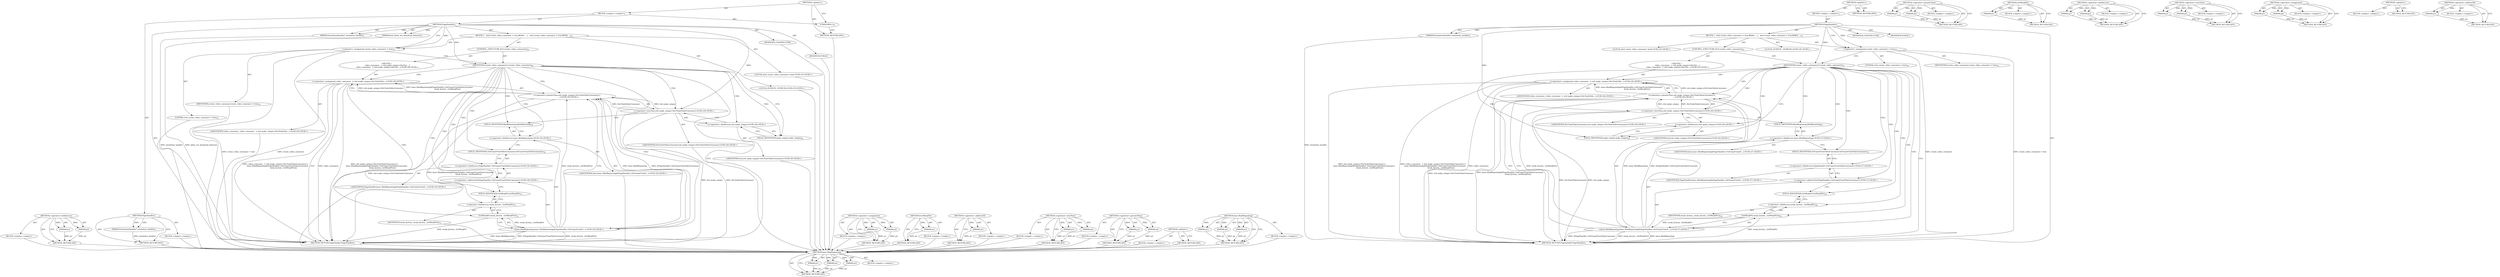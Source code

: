 digraph "base.BindRepeating" {
vulnerable_86 [label=<(METHOD,base.BindRepeating)>];
vulnerable_87 [label=<(PARAM,p1)>];
vulnerable_88 [label=<(PARAM,p2)>];
vulnerable_89 [label=<(PARAM,p3)>];
vulnerable_90 [label=<(BLOCK,&lt;empty&gt;,&lt;empty&gt;)>];
vulnerable_91 [label=<(METHOD_RETURN,ANY)>];
vulnerable_6 [label=<(METHOD,&lt;global&gt;)<SUB>1</SUB>>];
vulnerable_7 [label=<(BLOCK,&lt;empty&gt;,&lt;empty&gt;)<SUB>1</SUB>>];
vulnerable_8 [label=<(METHOD,PageHandler)<SUB>1</SUB>>];
vulnerable_9 [label=<(PARAM,EmulationHandler* emulation_handler)<SUB>1</SUB>>];
vulnerable_10 [label=<(BLOCK,{
   bool create_video_consumer = true;
#ifdef ...,{
   bool create_video_consumer = true;
#ifdef ...)<SUB>19</SUB>>];
vulnerable_11 [label="<(LOCAL,bool create_video_consumer: bool)<SUB>20</SUB>>"];
vulnerable_12 [label=<(&lt;operator&gt;.assignment,create_video_consumer = true)<SUB>20</SUB>>];
vulnerable_13 [label=<(IDENTIFIER,create_video_consumer,create_video_consumer = true)<SUB>20</SUB>>];
vulnerable_14 [label=<(LITERAL,true,create_video_consumer = true)<SUB>20</SUB>>];
vulnerable_15 [label=<(CONTROL_STRUCTURE,IF,if (create_video_consumer))<SUB>25</SUB>>];
vulnerable_16 [label=<(IDENTIFIER,create_video_consumer,if (create_video_consumer))<SUB>25</SUB>>];
vulnerable_17 [label="<(BLOCK,{
    video_consumer_ = std::make_unique&lt;DevToo...,{
    video_consumer_ = std::make_unique&lt;DevToo...)<SUB>25</SUB>>"];
vulnerable_18 [label="<(&lt;operator&gt;.assignment,video_consumer_ = std::make_unique&lt;DevToolsVide...)<SUB>26</SUB>>"];
vulnerable_19 [label="<(IDENTIFIER,video_consumer_,video_consumer_ = std::make_unique&lt;DevToolsVide...)<SUB>26</SUB>>"];
vulnerable_20 [label="<(&lt;operator&gt;.greaterThan,std::make_unique&lt;DevToolsVideoConsumer&gt;(
      ...)<SUB>26</SUB>>"];
vulnerable_21 [label="<(&lt;operator&gt;.lessThan,std::make_unique&lt;DevToolsVideoConsumer)<SUB>26</SUB>>"];
vulnerable_22 [label="<(&lt;operator&gt;.fieldAccess,std::make_unique)<SUB>26</SUB>>"];
vulnerable_23 [label="<(IDENTIFIER,std,std::make_unique&lt;DevToolsVideoConsumer)<SUB>26</SUB>>"];
vulnerable_24 [label=<(FIELD_IDENTIFIER,make_unique,make_unique)<SUB>26</SUB>>];
vulnerable_25 [label="<(IDENTIFIER,DevToolsVideoConsumer,std::make_unique&lt;DevToolsVideoConsumer)<SUB>26</SUB>>"];
vulnerable_26 [label="<(base.BindRepeating,base::BindRepeating(&amp;PageHandler::OnFrameFromVi...)<SUB>27</SUB>>"];
vulnerable_27 [label="<(&lt;operator&gt;.fieldAccess,base::BindRepeating)<SUB>27</SUB>>"];
vulnerable_28 [label="<(IDENTIFIER,base,base::BindRepeating(&amp;PageHandler::OnFrameFromVi...)<SUB>27</SUB>>"];
vulnerable_29 [label=<(FIELD_IDENTIFIER,BindRepeating,BindRepeating)<SUB>27</SUB>>];
vulnerable_30 [label="<(&lt;operator&gt;.addressOf,&amp;PageHandler::OnFrameFromVideoConsumer)<SUB>27</SUB>>"];
vulnerable_31 [label="<(&lt;operator&gt;.fieldAccess,PageHandler::OnFrameFromVideoConsumer)<SUB>27</SUB>>"];
vulnerable_32 [label="<(IDENTIFIER,PageHandler,base::BindRepeating(&amp;PageHandler::OnFrameFromVi...)<SUB>27</SUB>>"];
vulnerable_33 [label=<(FIELD_IDENTIFIER,OnFrameFromVideoConsumer,OnFrameFromVideoConsumer)<SUB>27</SUB>>];
vulnerable_34 [label=<(GetWeakPtr,weak_factory_.GetWeakPtr())<SUB>28</SUB>>];
vulnerable_35 [label=<(&lt;operator&gt;.fieldAccess,weak_factory_.GetWeakPtr)<SUB>28</SUB>>];
vulnerable_36 [label=<(IDENTIFIER,weak_factory_,weak_factory_.GetWeakPtr())<SUB>28</SUB>>];
vulnerable_37 [label=<(FIELD_IDENTIFIER,GetWeakPtr,GetWeakPtr)<SUB>28</SUB>>];
vulnerable_38 [label="<(LOCAL,DCHECK : DCHECK)<SUB>30</SUB>>"];
vulnerable_39 [label=<(MODIFIER,CONSTRUCTOR)>];
vulnerable_40 [label=<(MODIFIER,PUBLIC)>];
vulnerable_41 [label=<(METHOD_RETURN,PageHandler.PageHandler)<SUB>1</SUB>>];
vulnerable_43 [label=<(METHOD_RETURN,ANY)<SUB>1</SUB>>];
vulnerable_71 [label=<(METHOD,&lt;operator&gt;.greaterThan)>];
vulnerable_72 [label=<(PARAM,p1)>];
vulnerable_73 [label=<(PARAM,p2)>];
vulnerable_74 [label=<(BLOCK,&lt;empty&gt;,&lt;empty&gt;)>];
vulnerable_75 [label=<(METHOD_RETURN,ANY)>];
vulnerable_96 [label=<(METHOD,GetWeakPtr)>];
vulnerable_97 [label=<(PARAM,p1)>];
vulnerable_98 [label=<(BLOCK,&lt;empty&gt;,&lt;empty&gt;)>];
vulnerable_99 [label=<(METHOD_RETURN,ANY)>];
vulnerable_81 [label=<(METHOD,&lt;operator&gt;.fieldAccess)>];
vulnerable_82 [label=<(PARAM,p1)>];
vulnerable_83 [label=<(PARAM,p2)>];
vulnerable_84 [label=<(BLOCK,&lt;empty&gt;,&lt;empty&gt;)>];
vulnerable_85 [label=<(METHOD_RETURN,ANY)>];
vulnerable_76 [label=<(METHOD,&lt;operator&gt;.lessThan)>];
vulnerable_77 [label=<(PARAM,p1)>];
vulnerable_78 [label=<(PARAM,p2)>];
vulnerable_79 [label=<(BLOCK,&lt;empty&gt;,&lt;empty&gt;)>];
vulnerable_80 [label=<(METHOD_RETURN,ANY)>];
vulnerable_66 [label=<(METHOD,&lt;operator&gt;.assignment)>];
vulnerable_67 [label=<(PARAM,p1)>];
vulnerable_68 [label=<(PARAM,p2)>];
vulnerable_69 [label=<(BLOCK,&lt;empty&gt;,&lt;empty&gt;)>];
vulnerable_70 [label=<(METHOD_RETURN,ANY)>];
vulnerable_60 [label=<(METHOD,&lt;global&gt;)<SUB>1</SUB>>];
vulnerable_61 [label=<(BLOCK,&lt;empty&gt;,&lt;empty&gt;)>];
vulnerable_62 [label=<(METHOD_RETURN,ANY)>];
vulnerable_92 [label=<(METHOD,&lt;operator&gt;.addressOf)>];
vulnerable_93 [label=<(PARAM,p1)>];
vulnerable_94 [label=<(BLOCK,&lt;empty&gt;,&lt;empty&gt;)>];
vulnerable_95 [label=<(METHOD_RETURN,ANY)>];
fixed_88 [label=<(METHOD,&lt;operator&gt;.fieldAccess)>];
fixed_89 [label=<(PARAM,p1)>];
fixed_90 [label=<(PARAM,p2)>];
fixed_91 [label=<(BLOCK,&lt;empty&gt;,&lt;empty&gt;)>];
fixed_92 [label=<(METHOD_RETURN,ANY)>];
fixed_6 [label=<(METHOD,&lt;global&gt;)<SUB>1</SUB>>];
fixed_7 [label=<(BLOCK,&lt;empty&gt;,&lt;empty&gt;)<SUB>1</SUB>>];
fixed_8 [label=<(METHOD,PageHandler)<SUB>1</SUB>>];
fixed_9 [label=<(PARAM,EmulationHandler* emulation_handler)<SUB>1</SUB>>];
fixed_10 [label=<(BLOCK,&lt;empty&gt;,&lt;empty&gt;)>];
fixed_11 [label=<(METHOD_RETURN,ANY)<SUB>1</SUB>>];
fixed_13 [label=<(UNKNOWN,),))<SUB>1</SUB>>];
fixed_14 [label=<(METHOD,PageHandler)<SUB>2</SUB>>];
fixed_15 [label=<(PARAM,EmulationHandler* emulation_handler)<SUB>2</SUB>>];
fixed_16 [label=<(PARAM,bool allow_set_download_behavior)<SUB>3</SUB>>];
fixed_17 [label=<(BLOCK,{
   bool create_video_consumer = true;
#ifdef ...,{
   bool create_video_consumer = true;
#ifdef ...)<SUB>22</SUB>>];
fixed_18 [label="<(LOCAL,bool create_video_consumer: bool)<SUB>23</SUB>>"];
fixed_19 [label=<(&lt;operator&gt;.assignment,create_video_consumer = true)<SUB>23</SUB>>];
fixed_20 [label=<(IDENTIFIER,create_video_consumer,create_video_consumer = true)<SUB>23</SUB>>];
fixed_21 [label=<(LITERAL,true,create_video_consumer = true)<SUB>23</SUB>>];
fixed_22 [label=<(CONTROL_STRUCTURE,IF,if (create_video_consumer))<SUB>28</SUB>>];
fixed_23 [label=<(IDENTIFIER,create_video_consumer,if (create_video_consumer))<SUB>28</SUB>>];
fixed_24 [label="<(BLOCK,{
    video_consumer_ = std::make_unique&lt;DevToo...,{
    video_consumer_ = std::make_unique&lt;DevToo...)<SUB>28</SUB>>"];
fixed_25 [label="<(&lt;operator&gt;.assignment,video_consumer_ = std::make_unique&lt;DevToolsVide...)<SUB>29</SUB>>"];
fixed_26 [label="<(IDENTIFIER,video_consumer_,video_consumer_ = std::make_unique&lt;DevToolsVide...)<SUB>29</SUB>>"];
fixed_27 [label="<(&lt;operator&gt;.greaterThan,std::make_unique&lt;DevToolsVideoConsumer&gt;(
      ...)<SUB>29</SUB>>"];
fixed_28 [label="<(&lt;operator&gt;.lessThan,std::make_unique&lt;DevToolsVideoConsumer)<SUB>29</SUB>>"];
fixed_29 [label="<(&lt;operator&gt;.fieldAccess,std::make_unique)<SUB>29</SUB>>"];
fixed_30 [label="<(IDENTIFIER,std,std::make_unique&lt;DevToolsVideoConsumer)<SUB>29</SUB>>"];
fixed_31 [label=<(FIELD_IDENTIFIER,make_unique,make_unique)<SUB>29</SUB>>];
fixed_32 [label="<(IDENTIFIER,DevToolsVideoConsumer,std::make_unique&lt;DevToolsVideoConsumer)<SUB>29</SUB>>"];
fixed_33 [label="<(base.BindRepeating,base::BindRepeating(&amp;PageHandler::OnFrameFromVi...)<SUB>30</SUB>>"];
fixed_34 [label="<(&lt;operator&gt;.fieldAccess,base::BindRepeating)<SUB>30</SUB>>"];
fixed_35 [label="<(IDENTIFIER,base,base::BindRepeating(&amp;PageHandler::OnFrameFromVi...)<SUB>30</SUB>>"];
fixed_36 [label=<(FIELD_IDENTIFIER,BindRepeating,BindRepeating)<SUB>30</SUB>>];
fixed_37 [label="<(&lt;operator&gt;.addressOf,&amp;PageHandler::OnFrameFromVideoConsumer)<SUB>30</SUB>>"];
fixed_38 [label="<(&lt;operator&gt;.fieldAccess,PageHandler::OnFrameFromVideoConsumer)<SUB>30</SUB>>"];
fixed_39 [label="<(IDENTIFIER,PageHandler,base::BindRepeating(&amp;PageHandler::OnFrameFromVi...)<SUB>30</SUB>>"];
fixed_40 [label=<(FIELD_IDENTIFIER,OnFrameFromVideoConsumer,OnFrameFromVideoConsumer)<SUB>30</SUB>>];
fixed_41 [label=<(GetWeakPtr,weak_factory_.GetWeakPtr())<SUB>31</SUB>>];
fixed_42 [label=<(&lt;operator&gt;.fieldAccess,weak_factory_.GetWeakPtr)<SUB>31</SUB>>];
fixed_43 [label=<(IDENTIFIER,weak_factory_,weak_factory_.GetWeakPtr())<SUB>31</SUB>>];
fixed_44 [label=<(FIELD_IDENTIFIER,GetWeakPtr,GetWeakPtr)<SUB>31</SUB>>];
fixed_45 [label="<(LOCAL,DCHECK : DCHECK)<SUB>33</SUB>>"];
fixed_46 [label=<(MODIFIER,CONSTRUCTOR)>];
fixed_47 [label=<(MODIFIER,PUBLIC)>];
fixed_48 [label=<(METHOD_RETURN,PageHandler.PageHandler)<SUB>2</SUB>>];
fixed_50 [label=<(METHOD_RETURN,ANY)<SUB>1</SUB>>];
fixed_73 [label=<(METHOD,&lt;operator&gt;.assignment)>];
fixed_74 [label=<(PARAM,p1)>];
fixed_75 [label=<(PARAM,p2)>];
fixed_76 [label=<(BLOCK,&lt;empty&gt;,&lt;empty&gt;)>];
fixed_77 [label=<(METHOD_RETURN,ANY)>];
fixed_103 [label=<(METHOD,GetWeakPtr)>];
fixed_104 [label=<(PARAM,p1)>];
fixed_105 [label=<(BLOCK,&lt;empty&gt;,&lt;empty&gt;)>];
fixed_106 [label=<(METHOD_RETURN,ANY)>];
fixed_99 [label=<(METHOD,&lt;operator&gt;.addressOf)>];
fixed_100 [label=<(PARAM,p1)>];
fixed_101 [label=<(BLOCK,&lt;empty&gt;,&lt;empty&gt;)>];
fixed_102 [label=<(METHOD_RETURN,ANY)>];
fixed_83 [label=<(METHOD,&lt;operator&gt;.lessThan)>];
fixed_84 [label=<(PARAM,p1)>];
fixed_85 [label=<(PARAM,p2)>];
fixed_86 [label=<(BLOCK,&lt;empty&gt;,&lt;empty&gt;)>];
fixed_87 [label=<(METHOD_RETURN,ANY)>];
fixed_78 [label=<(METHOD,&lt;operator&gt;.greaterThan)>];
fixed_79 [label=<(PARAM,p1)>];
fixed_80 [label=<(PARAM,p2)>];
fixed_81 [label=<(BLOCK,&lt;empty&gt;,&lt;empty&gt;)>];
fixed_82 [label=<(METHOD_RETURN,ANY)>];
fixed_67 [label=<(METHOD,&lt;global&gt;)<SUB>1</SUB>>];
fixed_68 [label=<(BLOCK,&lt;empty&gt;,&lt;empty&gt;)>];
fixed_69 [label=<(METHOD_RETURN,ANY)>];
fixed_93 [label=<(METHOD,base.BindRepeating)>];
fixed_94 [label=<(PARAM,p1)>];
fixed_95 [label=<(PARAM,p2)>];
fixed_96 [label=<(PARAM,p3)>];
fixed_97 [label=<(BLOCK,&lt;empty&gt;,&lt;empty&gt;)>];
fixed_98 [label=<(METHOD_RETURN,ANY)>];
vulnerable_86 -> vulnerable_87  [key=0, label="AST: "];
vulnerable_86 -> vulnerable_87  [key=1, label="DDG: "];
vulnerable_86 -> vulnerable_90  [key=0, label="AST: "];
vulnerable_86 -> vulnerable_88  [key=0, label="AST: "];
vulnerable_86 -> vulnerable_88  [key=1, label="DDG: "];
vulnerable_86 -> vulnerable_91  [key=0, label="AST: "];
vulnerable_86 -> vulnerable_91  [key=1, label="CFG: "];
vulnerable_86 -> vulnerable_89  [key=0, label="AST: "];
vulnerable_86 -> vulnerable_89  [key=1, label="DDG: "];
vulnerable_87 -> vulnerable_91  [key=0, label="DDG: p1"];
vulnerable_88 -> vulnerable_91  [key=0, label="DDG: p2"];
vulnerable_89 -> vulnerable_91  [key=0, label="DDG: p3"];
vulnerable_6 -> vulnerable_7  [key=0, label="AST: "];
vulnerable_6 -> vulnerable_43  [key=0, label="AST: "];
vulnerable_6 -> vulnerable_43  [key=1, label="CFG: "];
vulnerable_7 -> vulnerable_8  [key=0, label="AST: "];
vulnerable_8 -> vulnerable_9  [key=0, label="AST: "];
vulnerable_8 -> vulnerable_9  [key=1, label="DDG: "];
vulnerable_8 -> vulnerable_10  [key=0, label="AST: "];
vulnerable_8 -> vulnerable_39  [key=0, label="AST: "];
vulnerable_8 -> vulnerable_40  [key=0, label="AST: "];
vulnerable_8 -> vulnerable_41  [key=0, label="AST: "];
vulnerable_8 -> vulnerable_12  [key=0, label="CFG: "];
vulnerable_8 -> vulnerable_12  [key=1, label="DDG: "];
vulnerable_8 -> vulnerable_16  [key=0, label="DDG: "];
vulnerable_8 -> vulnerable_21  [key=0, label="DDG: "];
vulnerable_9 -> vulnerable_41  [key=0, label="DDG: emulation_handler"];
vulnerable_10 -> vulnerable_11  [key=0, label="AST: "];
vulnerable_10 -> vulnerable_12  [key=0, label="AST: "];
vulnerable_10 -> vulnerable_15  [key=0, label="AST: "];
vulnerable_10 -> vulnerable_38  [key=0, label="AST: "];
vulnerable_12 -> vulnerable_13  [key=0, label="AST: "];
vulnerable_12 -> vulnerable_14  [key=0, label="AST: "];
vulnerable_12 -> vulnerable_16  [key=0, label="CFG: "];
vulnerable_12 -> vulnerable_41  [key=0, label="DDG: create_video_consumer"];
vulnerable_12 -> vulnerable_41  [key=1, label="DDG: create_video_consumer = true"];
vulnerable_15 -> vulnerable_16  [key=0, label="AST: "];
vulnerable_15 -> vulnerable_17  [key=0, label="AST: "];
vulnerable_16 -> vulnerable_41  [key=0, label="CFG: "];
vulnerable_16 -> vulnerable_24  [key=0, label="CFG: "];
vulnerable_16 -> vulnerable_24  [key=1, label="CDG: "];
vulnerable_16 -> vulnerable_30  [key=0, label="CDG: "];
vulnerable_16 -> vulnerable_29  [key=0, label="CDG: "];
vulnerable_16 -> vulnerable_34  [key=0, label="CDG: "];
vulnerable_16 -> vulnerable_21  [key=0, label="CDG: "];
vulnerable_16 -> vulnerable_18  [key=0, label="CDG: "];
vulnerable_16 -> vulnerable_33  [key=0, label="CDG: "];
vulnerable_16 -> vulnerable_26  [key=0, label="CDG: "];
vulnerable_16 -> vulnerable_35  [key=0, label="CDG: "];
vulnerable_16 -> vulnerable_37  [key=0, label="CDG: "];
vulnerable_16 -> vulnerable_20  [key=0, label="CDG: "];
vulnerable_16 -> vulnerable_22  [key=0, label="CDG: "];
vulnerable_16 -> vulnerable_27  [key=0, label="CDG: "];
vulnerable_16 -> vulnerable_31  [key=0, label="CDG: "];
vulnerable_17 -> vulnerable_18  [key=0, label="AST: "];
vulnerable_18 -> vulnerable_19  [key=0, label="AST: "];
vulnerable_18 -> vulnerable_20  [key=0, label="AST: "];
vulnerable_18 -> vulnerable_41  [key=0, label="CFG: "];
vulnerable_18 -> vulnerable_41  [key=1, label="DDG: std::make_unique&lt;DevToolsVideoConsumer&gt;(
        base::BindRepeating(&amp;PageHandler::OnFrameFromVideoConsumer,
                            weak_factory_.GetWeakPtr()))"];
vulnerable_18 -> vulnerable_41  [key=2, label="DDG: video_consumer_ = std::make_unique&lt;DevToolsVideoConsumer&gt;(
        base::BindRepeating(&amp;PageHandler::OnFrameFromVideoConsumer,
                            weak_factory_.GetWeakPtr()))"];
vulnerable_18 -> vulnerable_41  [key=3, label="DDG: video_consumer_"];
vulnerable_20 -> vulnerable_21  [key=0, label="AST: "];
vulnerable_20 -> vulnerable_26  [key=0, label="AST: "];
vulnerable_20 -> vulnerable_18  [key=0, label="CFG: "];
vulnerable_20 -> vulnerable_18  [key=1, label="DDG: std::make_unique&lt;DevToolsVideoConsumer"];
vulnerable_20 -> vulnerable_18  [key=2, label="DDG: base::BindRepeating(&amp;PageHandler::OnFrameFromVideoConsumer,
                            weak_factory_.GetWeakPtr())"];
vulnerable_20 -> vulnerable_41  [key=0, label="DDG: std::make_unique&lt;DevToolsVideoConsumer"];
vulnerable_20 -> vulnerable_41  [key=1, label="DDG: base::BindRepeating(&amp;PageHandler::OnFrameFromVideoConsumer,
                            weak_factory_.GetWeakPtr())"];
vulnerable_21 -> vulnerable_22  [key=0, label="AST: "];
vulnerable_21 -> vulnerable_25  [key=0, label="AST: "];
vulnerable_21 -> vulnerable_29  [key=0, label="CFG: "];
vulnerable_21 -> vulnerable_41  [key=0, label="DDG: std::make_unique"];
vulnerable_21 -> vulnerable_41  [key=1, label="DDG: DevToolsVideoConsumer"];
vulnerable_21 -> vulnerable_20  [key=0, label="DDG: std::make_unique"];
vulnerable_21 -> vulnerable_20  [key=1, label="DDG: DevToolsVideoConsumer"];
vulnerable_22 -> vulnerable_23  [key=0, label="AST: "];
vulnerable_22 -> vulnerable_24  [key=0, label="AST: "];
vulnerable_22 -> vulnerable_21  [key=0, label="CFG: "];
vulnerable_24 -> vulnerable_22  [key=0, label="CFG: "];
vulnerable_26 -> vulnerable_27  [key=0, label="AST: "];
vulnerable_26 -> vulnerable_30  [key=0, label="AST: "];
vulnerable_26 -> vulnerable_34  [key=0, label="AST: "];
vulnerable_26 -> vulnerable_20  [key=0, label="CFG: "];
vulnerable_26 -> vulnerable_20  [key=1, label="DDG: base::BindRepeating"];
vulnerable_26 -> vulnerable_20  [key=2, label="DDG: &amp;PageHandler::OnFrameFromVideoConsumer"];
vulnerable_26 -> vulnerable_20  [key=3, label="DDG: weak_factory_.GetWeakPtr()"];
vulnerable_26 -> vulnerable_41  [key=0, label="DDG: base::BindRepeating"];
vulnerable_26 -> vulnerable_41  [key=1, label="DDG: &amp;PageHandler::OnFrameFromVideoConsumer"];
vulnerable_26 -> vulnerable_41  [key=2, label="DDG: weak_factory_.GetWeakPtr()"];
vulnerable_27 -> vulnerable_28  [key=0, label="AST: "];
vulnerable_27 -> vulnerable_29  [key=0, label="AST: "];
vulnerable_27 -> vulnerable_33  [key=0, label="CFG: "];
vulnerable_29 -> vulnerable_27  [key=0, label="CFG: "];
vulnerable_30 -> vulnerable_31  [key=0, label="AST: "];
vulnerable_30 -> vulnerable_37  [key=0, label="CFG: "];
vulnerable_31 -> vulnerable_32  [key=0, label="AST: "];
vulnerable_31 -> vulnerable_33  [key=0, label="AST: "];
vulnerable_31 -> vulnerable_30  [key=0, label="CFG: "];
vulnerable_33 -> vulnerable_31  [key=0, label="CFG: "];
vulnerable_34 -> vulnerable_35  [key=0, label="AST: "];
vulnerable_34 -> vulnerable_26  [key=0, label="CFG: "];
vulnerable_34 -> vulnerable_26  [key=1, label="DDG: weak_factory_.GetWeakPtr"];
vulnerable_34 -> vulnerable_41  [key=0, label="DDG: weak_factory_.GetWeakPtr"];
vulnerable_35 -> vulnerable_36  [key=0, label="AST: "];
vulnerable_35 -> vulnerable_37  [key=0, label="AST: "];
vulnerable_35 -> vulnerable_34  [key=0, label="CFG: "];
vulnerable_37 -> vulnerable_35  [key=0, label="CFG: "];
vulnerable_71 -> vulnerable_72  [key=0, label="AST: "];
vulnerable_71 -> vulnerable_72  [key=1, label="DDG: "];
vulnerable_71 -> vulnerable_74  [key=0, label="AST: "];
vulnerable_71 -> vulnerable_73  [key=0, label="AST: "];
vulnerable_71 -> vulnerable_73  [key=1, label="DDG: "];
vulnerable_71 -> vulnerable_75  [key=0, label="AST: "];
vulnerable_71 -> vulnerable_75  [key=1, label="CFG: "];
vulnerable_72 -> vulnerable_75  [key=0, label="DDG: p1"];
vulnerable_73 -> vulnerable_75  [key=0, label="DDG: p2"];
vulnerable_96 -> vulnerable_97  [key=0, label="AST: "];
vulnerable_96 -> vulnerable_97  [key=1, label="DDG: "];
vulnerable_96 -> vulnerable_98  [key=0, label="AST: "];
vulnerable_96 -> vulnerable_99  [key=0, label="AST: "];
vulnerable_96 -> vulnerable_99  [key=1, label="CFG: "];
vulnerable_97 -> vulnerable_99  [key=0, label="DDG: p1"];
vulnerable_81 -> vulnerable_82  [key=0, label="AST: "];
vulnerable_81 -> vulnerable_82  [key=1, label="DDG: "];
vulnerable_81 -> vulnerable_84  [key=0, label="AST: "];
vulnerable_81 -> vulnerable_83  [key=0, label="AST: "];
vulnerable_81 -> vulnerable_83  [key=1, label="DDG: "];
vulnerable_81 -> vulnerable_85  [key=0, label="AST: "];
vulnerable_81 -> vulnerable_85  [key=1, label="CFG: "];
vulnerable_82 -> vulnerable_85  [key=0, label="DDG: p1"];
vulnerable_83 -> vulnerable_85  [key=0, label="DDG: p2"];
vulnerable_76 -> vulnerable_77  [key=0, label="AST: "];
vulnerable_76 -> vulnerable_77  [key=1, label="DDG: "];
vulnerable_76 -> vulnerable_79  [key=0, label="AST: "];
vulnerable_76 -> vulnerable_78  [key=0, label="AST: "];
vulnerable_76 -> vulnerable_78  [key=1, label="DDG: "];
vulnerable_76 -> vulnerable_80  [key=0, label="AST: "];
vulnerable_76 -> vulnerable_80  [key=1, label="CFG: "];
vulnerable_77 -> vulnerable_80  [key=0, label="DDG: p1"];
vulnerable_78 -> vulnerable_80  [key=0, label="DDG: p2"];
vulnerable_66 -> vulnerable_67  [key=0, label="AST: "];
vulnerable_66 -> vulnerable_67  [key=1, label="DDG: "];
vulnerable_66 -> vulnerable_69  [key=0, label="AST: "];
vulnerable_66 -> vulnerable_68  [key=0, label="AST: "];
vulnerable_66 -> vulnerable_68  [key=1, label="DDG: "];
vulnerable_66 -> vulnerable_70  [key=0, label="AST: "];
vulnerable_66 -> vulnerable_70  [key=1, label="CFG: "];
vulnerable_67 -> vulnerable_70  [key=0, label="DDG: p1"];
vulnerable_68 -> vulnerable_70  [key=0, label="DDG: p2"];
vulnerable_60 -> vulnerable_61  [key=0, label="AST: "];
vulnerable_60 -> vulnerable_62  [key=0, label="AST: "];
vulnerable_60 -> vulnerable_62  [key=1, label="CFG: "];
vulnerable_92 -> vulnerable_93  [key=0, label="AST: "];
vulnerable_92 -> vulnerable_93  [key=1, label="DDG: "];
vulnerable_92 -> vulnerable_94  [key=0, label="AST: "];
vulnerable_92 -> vulnerable_95  [key=0, label="AST: "];
vulnerable_92 -> vulnerable_95  [key=1, label="CFG: "];
vulnerable_93 -> vulnerable_95  [key=0, label="DDG: p1"];
fixed_88 -> fixed_89  [key=0, label="AST: "];
fixed_88 -> fixed_89  [key=1, label="DDG: "];
fixed_88 -> fixed_91  [key=0, label="AST: "];
fixed_88 -> fixed_90  [key=0, label="AST: "];
fixed_88 -> fixed_90  [key=1, label="DDG: "];
fixed_88 -> fixed_92  [key=0, label="AST: "];
fixed_88 -> fixed_92  [key=1, label="CFG: "];
fixed_89 -> fixed_92  [key=0, label="DDG: p1"];
fixed_90 -> fixed_92  [key=0, label="DDG: p2"];
fixed_91 -> vulnerable_86  [key=0];
fixed_92 -> vulnerable_86  [key=0];
fixed_6 -> fixed_7  [key=0, label="AST: "];
fixed_6 -> fixed_50  [key=0, label="AST: "];
fixed_6 -> fixed_13  [key=0, label="CFG: "];
fixed_7 -> fixed_8  [key=0, label="AST: "];
fixed_7 -> fixed_13  [key=0, label="AST: "];
fixed_7 -> fixed_14  [key=0, label="AST: "];
fixed_8 -> fixed_9  [key=0, label="AST: "];
fixed_8 -> fixed_9  [key=1, label="DDG: "];
fixed_8 -> fixed_10  [key=0, label="AST: "];
fixed_8 -> fixed_11  [key=0, label="AST: "];
fixed_8 -> fixed_11  [key=1, label="CFG: "];
fixed_9 -> fixed_11  [key=0, label="DDG: emulation_handler"];
fixed_10 -> vulnerable_86  [key=0];
fixed_11 -> vulnerable_86  [key=0];
fixed_13 -> fixed_50  [key=0, label="CFG: "];
fixed_14 -> fixed_15  [key=0, label="AST: "];
fixed_14 -> fixed_15  [key=1, label="DDG: "];
fixed_14 -> fixed_16  [key=0, label="AST: "];
fixed_14 -> fixed_16  [key=1, label="DDG: "];
fixed_14 -> fixed_17  [key=0, label="AST: "];
fixed_14 -> fixed_46  [key=0, label="AST: "];
fixed_14 -> fixed_47  [key=0, label="AST: "];
fixed_14 -> fixed_48  [key=0, label="AST: "];
fixed_14 -> fixed_19  [key=0, label="CFG: "];
fixed_14 -> fixed_19  [key=1, label="DDG: "];
fixed_14 -> fixed_23  [key=0, label="DDG: "];
fixed_14 -> fixed_28  [key=0, label="DDG: "];
fixed_15 -> fixed_48  [key=0, label="DDG: emulation_handler"];
fixed_16 -> fixed_48  [key=0, label="DDG: allow_set_download_behavior"];
fixed_17 -> fixed_18  [key=0, label="AST: "];
fixed_17 -> fixed_19  [key=0, label="AST: "];
fixed_17 -> fixed_22  [key=0, label="AST: "];
fixed_17 -> fixed_45  [key=0, label="AST: "];
fixed_18 -> vulnerable_86  [key=0];
fixed_19 -> fixed_20  [key=0, label="AST: "];
fixed_19 -> fixed_21  [key=0, label="AST: "];
fixed_19 -> fixed_23  [key=0, label="CFG: "];
fixed_19 -> fixed_48  [key=0, label="DDG: create_video_consumer"];
fixed_19 -> fixed_48  [key=1, label="DDG: create_video_consumer = true"];
fixed_20 -> vulnerable_86  [key=0];
fixed_21 -> vulnerable_86  [key=0];
fixed_22 -> fixed_23  [key=0, label="AST: "];
fixed_22 -> fixed_24  [key=0, label="AST: "];
fixed_23 -> fixed_48  [key=0, label="CFG: "];
fixed_23 -> fixed_31  [key=0, label="CFG: "];
fixed_23 -> fixed_31  [key=1, label="CDG: "];
fixed_23 -> fixed_40  [key=0, label="CDG: "];
fixed_23 -> fixed_29  [key=0, label="CDG: "];
fixed_23 -> fixed_34  [key=0, label="CDG: "];
fixed_23 -> fixed_33  [key=0, label="CDG: "];
fixed_23 -> fixed_42  [key=0, label="CDG: "];
fixed_23 -> fixed_28  [key=0, label="CDG: "];
fixed_23 -> fixed_36  [key=0, label="CDG: "];
fixed_23 -> fixed_44  [key=0, label="CDG: "];
fixed_23 -> fixed_37  [key=0, label="CDG: "];
fixed_23 -> fixed_38  [key=0, label="CDG: "];
fixed_23 -> fixed_25  [key=0, label="CDG: "];
fixed_23 -> fixed_41  [key=0, label="CDG: "];
fixed_23 -> fixed_27  [key=0, label="CDG: "];
fixed_24 -> fixed_25  [key=0, label="AST: "];
fixed_25 -> fixed_26  [key=0, label="AST: "];
fixed_25 -> fixed_27  [key=0, label="AST: "];
fixed_25 -> fixed_48  [key=0, label="CFG: "];
fixed_25 -> fixed_48  [key=1, label="DDG: std::make_unique&lt;DevToolsVideoConsumer&gt;(
        base::BindRepeating(&amp;PageHandler::OnFrameFromVideoConsumer,
                            weak_factory_.GetWeakPtr()))"];
fixed_25 -> fixed_48  [key=2, label="DDG: video_consumer_ = std::make_unique&lt;DevToolsVideoConsumer&gt;(
        base::BindRepeating(&amp;PageHandler::OnFrameFromVideoConsumer,
                            weak_factory_.GetWeakPtr()))"];
fixed_25 -> fixed_48  [key=3, label="DDG: video_consumer_"];
fixed_26 -> vulnerable_86  [key=0];
fixed_27 -> fixed_28  [key=0, label="AST: "];
fixed_27 -> fixed_33  [key=0, label="AST: "];
fixed_27 -> fixed_25  [key=0, label="CFG: "];
fixed_27 -> fixed_25  [key=1, label="DDG: std::make_unique&lt;DevToolsVideoConsumer"];
fixed_27 -> fixed_25  [key=2, label="DDG: base::BindRepeating(&amp;PageHandler::OnFrameFromVideoConsumer,
                            weak_factory_.GetWeakPtr())"];
fixed_27 -> fixed_48  [key=0, label="DDG: std::make_unique&lt;DevToolsVideoConsumer"];
fixed_27 -> fixed_48  [key=1, label="DDG: base::BindRepeating(&amp;PageHandler::OnFrameFromVideoConsumer,
                            weak_factory_.GetWeakPtr())"];
fixed_28 -> fixed_29  [key=0, label="AST: "];
fixed_28 -> fixed_32  [key=0, label="AST: "];
fixed_28 -> fixed_36  [key=0, label="CFG: "];
fixed_28 -> fixed_48  [key=0, label="DDG: std::make_unique"];
fixed_28 -> fixed_48  [key=1, label="DDG: DevToolsVideoConsumer"];
fixed_28 -> fixed_27  [key=0, label="DDG: std::make_unique"];
fixed_28 -> fixed_27  [key=1, label="DDG: DevToolsVideoConsumer"];
fixed_29 -> fixed_30  [key=0, label="AST: "];
fixed_29 -> fixed_31  [key=0, label="AST: "];
fixed_29 -> fixed_28  [key=0, label="CFG: "];
fixed_30 -> vulnerable_86  [key=0];
fixed_31 -> fixed_29  [key=0, label="CFG: "];
fixed_32 -> vulnerable_86  [key=0];
fixed_33 -> fixed_34  [key=0, label="AST: "];
fixed_33 -> fixed_37  [key=0, label="AST: "];
fixed_33 -> fixed_41  [key=0, label="AST: "];
fixed_33 -> fixed_27  [key=0, label="CFG: "];
fixed_33 -> fixed_27  [key=1, label="DDG: base::BindRepeating"];
fixed_33 -> fixed_27  [key=2, label="DDG: &amp;PageHandler::OnFrameFromVideoConsumer"];
fixed_33 -> fixed_27  [key=3, label="DDG: weak_factory_.GetWeakPtr()"];
fixed_33 -> fixed_48  [key=0, label="DDG: base::BindRepeating"];
fixed_33 -> fixed_48  [key=1, label="DDG: &amp;PageHandler::OnFrameFromVideoConsumer"];
fixed_33 -> fixed_48  [key=2, label="DDG: weak_factory_.GetWeakPtr()"];
fixed_34 -> fixed_35  [key=0, label="AST: "];
fixed_34 -> fixed_36  [key=0, label="AST: "];
fixed_34 -> fixed_40  [key=0, label="CFG: "];
fixed_35 -> vulnerable_86  [key=0];
fixed_36 -> fixed_34  [key=0, label="CFG: "];
fixed_37 -> fixed_38  [key=0, label="AST: "];
fixed_37 -> fixed_44  [key=0, label="CFG: "];
fixed_38 -> fixed_39  [key=0, label="AST: "];
fixed_38 -> fixed_40  [key=0, label="AST: "];
fixed_38 -> fixed_37  [key=0, label="CFG: "];
fixed_39 -> vulnerable_86  [key=0];
fixed_40 -> fixed_38  [key=0, label="CFG: "];
fixed_41 -> fixed_42  [key=0, label="AST: "];
fixed_41 -> fixed_33  [key=0, label="CFG: "];
fixed_41 -> fixed_33  [key=1, label="DDG: weak_factory_.GetWeakPtr"];
fixed_41 -> fixed_48  [key=0, label="DDG: weak_factory_.GetWeakPtr"];
fixed_42 -> fixed_43  [key=0, label="AST: "];
fixed_42 -> fixed_44  [key=0, label="AST: "];
fixed_42 -> fixed_41  [key=0, label="CFG: "];
fixed_43 -> vulnerable_86  [key=0];
fixed_44 -> fixed_42  [key=0, label="CFG: "];
fixed_45 -> vulnerable_86  [key=0];
fixed_46 -> vulnerable_86  [key=0];
fixed_47 -> vulnerable_86  [key=0];
fixed_48 -> vulnerable_86  [key=0];
fixed_50 -> vulnerable_86  [key=0];
fixed_73 -> fixed_74  [key=0, label="AST: "];
fixed_73 -> fixed_74  [key=1, label="DDG: "];
fixed_73 -> fixed_76  [key=0, label="AST: "];
fixed_73 -> fixed_75  [key=0, label="AST: "];
fixed_73 -> fixed_75  [key=1, label="DDG: "];
fixed_73 -> fixed_77  [key=0, label="AST: "];
fixed_73 -> fixed_77  [key=1, label="CFG: "];
fixed_74 -> fixed_77  [key=0, label="DDG: p1"];
fixed_75 -> fixed_77  [key=0, label="DDG: p2"];
fixed_76 -> vulnerable_86  [key=0];
fixed_77 -> vulnerable_86  [key=0];
fixed_103 -> fixed_104  [key=0, label="AST: "];
fixed_103 -> fixed_104  [key=1, label="DDG: "];
fixed_103 -> fixed_105  [key=0, label="AST: "];
fixed_103 -> fixed_106  [key=0, label="AST: "];
fixed_103 -> fixed_106  [key=1, label="CFG: "];
fixed_104 -> fixed_106  [key=0, label="DDG: p1"];
fixed_105 -> vulnerable_86  [key=0];
fixed_106 -> vulnerable_86  [key=0];
fixed_99 -> fixed_100  [key=0, label="AST: "];
fixed_99 -> fixed_100  [key=1, label="DDG: "];
fixed_99 -> fixed_101  [key=0, label="AST: "];
fixed_99 -> fixed_102  [key=0, label="AST: "];
fixed_99 -> fixed_102  [key=1, label="CFG: "];
fixed_100 -> fixed_102  [key=0, label="DDG: p1"];
fixed_101 -> vulnerable_86  [key=0];
fixed_102 -> vulnerable_86  [key=0];
fixed_83 -> fixed_84  [key=0, label="AST: "];
fixed_83 -> fixed_84  [key=1, label="DDG: "];
fixed_83 -> fixed_86  [key=0, label="AST: "];
fixed_83 -> fixed_85  [key=0, label="AST: "];
fixed_83 -> fixed_85  [key=1, label="DDG: "];
fixed_83 -> fixed_87  [key=0, label="AST: "];
fixed_83 -> fixed_87  [key=1, label="CFG: "];
fixed_84 -> fixed_87  [key=0, label="DDG: p1"];
fixed_85 -> fixed_87  [key=0, label="DDG: p2"];
fixed_86 -> vulnerable_86  [key=0];
fixed_87 -> vulnerable_86  [key=0];
fixed_78 -> fixed_79  [key=0, label="AST: "];
fixed_78 -> fixed_79  [key=1, label="DDG: "];
fixed_78 -> fixed_81  [key=0, label="AST: "];
fixed_78 -> fixed_80  [key=0, label="AST: "];
fixed_78 -> fixed_80  [key=1, label="DDG: "];
fixed_78 -> fixed_82  [key=0, label="AST: "];
fixed_78 -> fixed_82  [key=1, label="CFG: "];
fixed_79 -> fixed_82  [key=0, label="DDG: p1"];
fixed_80 -> fixed_82  [key=0, label="DDG: p2"];
fixed_81 -> vulnerable_86  [key=0];
fixed_82 -> vulnerable_86  [key=0];
fixed_67 -> fixed_68  [key=0, label="AST: "];
fixed_67 -> fixed_69  [key=0, label="AST: "];
fixed_67 -> fixed_69  [key=1, label="CFG: "];
fixed_68 -> vulnerable_86  [key=0];
fixed_69 -> vulnerable_86  [key=0];
fixed_93 -> fixed_94  [key=0, label="AST: "];
fixed_93 -> fixed_94  [key=1, label="DDG: "];
fixed_93 -> fixed_97  [key=0, label="AST: "];
fixed_93 -> fixed_95  [key=0, label="AST: "];
fixed_93 -> fixed_95  [key=1, label="DDG: "];
fixed_93 -> fixed_98  [key=0, label="AST: "];
fixed_93 -> fixed_98  [key=1, label="CFG: "];
fixed_93 -> fixed_96  [key=0, label="AST: "];
fixed_93 -> fixed_96  [key=1, label="DDG: "];
fixed_94 -> fixed_98  [key=0, label="DDG: p1"];
fixed_95 -> fixed_98  [key=0, label="DDG: p2"];
fixed_96 -> fixed_98  [key=0, label="DDG: p3"];
fixed_97 -> vulnerable_86  [key=0];
fixed_98 -> vulnerable_86  [key=0];
}
